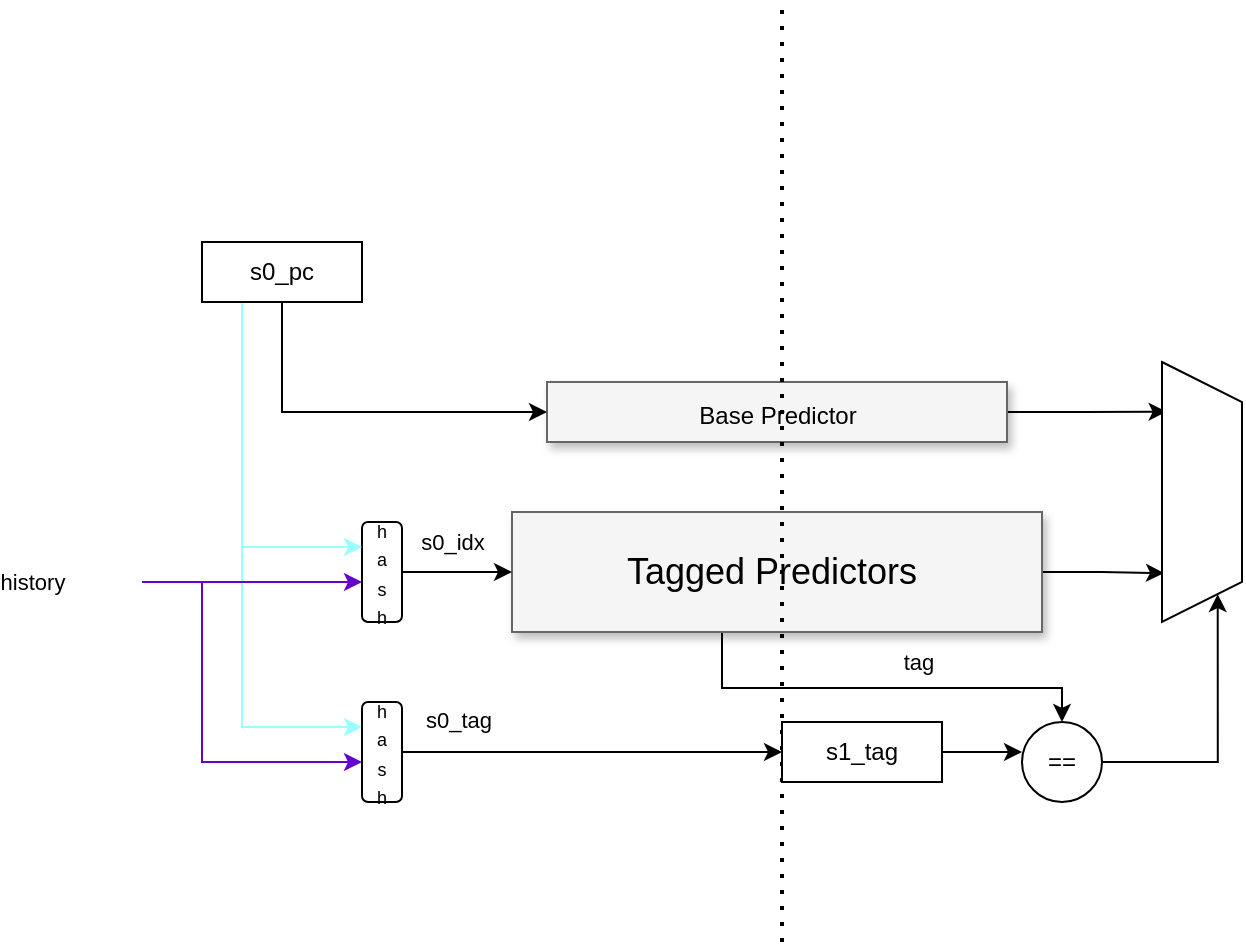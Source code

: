 <mxfile version="21.7.5" type="device">
  <diagram name="Page-1" id="90a13364-a465-7bf4-72fc-28e22215d7a0">
    <mxGraphModel dx="873" dy="518" grid="1" gridSize="10" guides="1" tooltips="1" connect="1" arrows="1" fold="1" page="1" pageScale="1.5" pageWidth="1169" pageHeight="826" background="none" math="0" shadow="0">
      <root>
        <mxCell id="0" style=";html=1;" />
        <mxCell id="1" style=";html=1;" parent="0" />
        <mxCell id="zySJ5oDwE34yqT-NRLwS-50" style="edgeStyle=orthogonalEdgeStyle;rounded=0;orthogonalLoop=1;jettySize=auto;html=1;exitX=1;exitY=0.5;exitDx=0;exitDy=0;entryX=0.191;entryY=0.942;entryDx=0;entryDy=0;entryPerimeter=0;" edge="1" parent="1" source="3a17f1ce550125da-10" target="zySJ5oDwE34yqT-NRLwS-48">
          <mxGeometry relative="1" as="geometry" />
        </mxCell>
        <mxCell id="3a17f1ce550125da-10" value="&lt;font style=&quot;font-size: 12px;&quot;&gt;Base Predictor&lt;/font&gt;" style="whiteSpace=wrap;html=1;shadow=1;fontSize=18;fillColor=#f5f5f5;strokeColor=#666666;" parent="1" vertex="1">
          <mxGeometry x="572.5" y="690" width="230" height="30" as="geometry" />
        </mxCell>
        <mxCell id="zySJ5oDwE34yqT-NRLwS-41" style="edgeStyle=orthogonalEdgeStyle;rounded=0;orthogonalLoop=1;jettySize=auto;html=1;exitX=0.5;exitY=1;exitDx=0;exitDy=0;entryX=0.5;entryY=0;entryDx=0;entryDy=0;" edge="1" parent="1" target="zySJ5oDwE34yqT-NRLwS-44">
          <mxGeometry relative="1" as="geometry">
            <mxPoint x="820" y="860" as="targetPoint" />
            <mxPoint x="660" y="815" as="sourcePoint" />
            <Array as="points">
              <mxPoint x="660" y="843" />
              <mxPoint x="830" y="843" />
            </Array>
          </mxGeometry>
        </mxCell>
        <mxCell id="zySJ5oDwE34yqT-NRLwS-45" value="tag" style="edgeLabel;html=1;align=center;verticalAlign=middle;resizable=0;points=[];" vertex="1" connectable="0" parent="zySJ5oDwE34yqT-NRLwS-41">
          <mxGeometry x="0.174" y="3" relative="1" as="geometry">
            <mxPoint y="-10" as="offset" />
          </mxGeometry>
        </mxCell>
        <mxCell id="zySJ5oDwE34yqT-NRLwS-52" style="edgeStyle=orthogonalEdgeStyle;rounded=0;orthogonalLoop=1;jettySize=auto;html=1;exitX=1;exitY=0.5;exitDx=0;exitDy=0;entryX=0.812;entryY=0.975;entryDx=0;entryDy=0;entryPerimeter=0;" edge="1" parent="1" source="zySJ5oDwE34yqT-NRLwS-4" target="zySJ5oDwE34yqT-NRLwS-48">
          <mxGeometry relative="1" as="geometry" />
        </mxCell>
        <mxCell id="zySJ5oDwE34yqT-NRLwS-4" value="Tagged Predictors&amp;nbsp;" style="whiteSpace=wrap;html=1;shadow=1;fontSize=18;fillColor=#f5f5f5;strokeColor=#666666;" vertex="1" parent="1">
          <mxGeometry x="555" y="755" width="265" height="60" as="geometry" />
        </mxCell>
        <mxCell id="zySJ5oDwE34yqT-NRLwS-27" style="edgeStyle=orthogonalEdgeStyle;rounded=0;orthogonalLoop=1;jettySize=auto;html=1;" edge="1" parent="1" source="zySJ5oDwE34yqT-NRLwS-7" target="zySJ5oDwE34yqT-NRLwS-4">
          <mxGeometry relative="1" as="geometry" />
        </mxCell>
        <mxCell id="zySJ5oDwE34yqT-NRLwS-31" value="s0_idx" style="edgeLabel;html=1;align=center;verticalAlign=middle;resizable=0;points=[];" vertex="1" connectable="0" parent="zySJ5oDwE34yqT-NRLwS-27">
          <mxGeometry x="-0.28" y="2" relative="1" as="geometry">
            <mxPoint x="5" y="-13" as="offset" />
          </mxGeometry>
        </mxCell>
        <mxCell id="zySJ5oDwE34yqT-NRLwS-7" value="&lt;font style=&quot;font-size: 9px;&quot;&gt;h&lt;br&gt;a&lt;br&gt;s&lt;br&gt;h&lt;/font&gt;" style="rounded=1;whiteSpace=wrap;html=1;" vertex="1" parent="1">
          <mxGeometry x="480" y="760" width="20" height="50" as="geometry" />
        </mxCell>
        <mxCell id="zySJ5oDwE34yqT-NRLwS-25" style="edgeStyle=orthogonalEdgeStyle;rounded=0;orthogonalLoop=1;jettySize=auto;html=1;entryX=0;entryY=0.5;entryDx=0;entryDy=0;exitX=0.5;exitY=1;exitDx=0;exitDy=0;" edge="1" parent="1" source="zySJ5oDwE34yqT-NRLwS-24" target="3a17f1ce550125da-10">
          <mxGeometry relative="1" as="geometry" />
        </mxCell>
        <mxCell id="zySJ5oDwE34yqT-NRLwS-26" style="edgeStyle=orthogonalEdgeStyle;rounded=0;orthogonalLoop=1;jettySize=auto;html=1;entryX=0;entryY=0.25;entryDx=0;entryDy=0;exitX=0.25;exitY=1;exitDx=0;exitDy=0;strokeColor=#99FFFF;" edge="1" parent="1" source="zySJ5oDwE34yqT-NRLwS-24" target="zySJ5oDwE34yqT-NRLwS-7">
          <mxGeometry relative="1" as="geometry" />
        </mxCell>
        <mxCell id="zySJ5oDwE34yqT-NRLwS-32" style="edgeStyle=orthogonalEdgeStyle;rounded=0;orthogonalLoop=1;jettySize=auto;html=1;entryX=0;entryY=0.25;entryDx=0;entryDy=0;exitX=0.25;exitY=1;exitDx=0;exitDy=0;strokeColor=#99FFFF;" edge="1" parent="1" source="zySJ5oDwE34yqT-NRLwS-24" target="zySJ5oDwE34yqT-NRLwS-30">
          <mxGeometry relative="1" as="geometry" />
        </mxCell>
        <mxCell id="zySJ5oDwE34yqT-NRLwS-24" value="s0_pc" style="rounded=0;whiteSpace=wrap;html=1;" vertex="1" parent="1">
          <mxGeometry x="400" y="620" width="80" height="30" as="geometry" />
        </mxCell>
        <mxCell id="zySJ5oDwE34yqT-NRLwS-28" value="" style="endArrow=classic;html=1;rounded=0;strokeColor=#6600CC;" edge="1" parent="1">
          <mxGeometry width="50" height="50" relative="1" as="geometry">
            <mxPoint x="370" y="790" as="sourcePoint" />
            <mxPoint x="480" y="790" as="targetPoint" />
          </mxGeometry>
        </mxCell>
        <mxCell id="zySJ5oDwE34yqT-NRLwS-29" value="history" style="edgeLabel;html=1;align=center;verticalAlign=middle;resizable=0;points=[];" vertex="1" connectable="0" parent="zySJ5oDwE34yqT-NRLwS-28">
          <mxGeometry x="-0.385" y="-2" relative="1" as="geometry">
            <mxPoint x="-89" y="-2" as="offset" />
          </mxGeometry>
        </mxCell>
        <mxCell id="zySJ5oDwE34yqT-NRLwS-36" style="edgeStyle=orthogonalEdgeStyle;rounded=0;orthogonalLoop=1;jettySize=auto;html=1;" edge="1" parent="1" source="zySJ5oDwE34yqT-NRLwS-30">
          <mxGeometry relative="1" as="geometry">
            <mxPoint x="690" y="875" as="targetPoint" />
          </mxGeometry>
        </mxCell>
        <mxCell id="zySJ5oDwE34yqT-NRLwS-30" value="&lt;font style=&quot;font-size: 9px;&quot;&gt;h&lt;br&gt;a&lt;br&gt;s&lt;br&gt;h&lt;/font&gt;" style="rounded=1;whiteSpace=wrap;html=1;" vertex="1" parent="1">
          <mxGeometry x="480" y="850" width="20" height="50" as="geometry" />
        </mxCell>
        <mxCell id="zySJ5oDwE34yqT-NRLwS-33" value="" style="endArrow=classic;html=1;rounded=0;strokeColor=#6600CC;" edge="1" parent="1">
          <mxGeometry width="50" height="50" relative="1" as="geometry">
            <mxPoint x="400" y="790" as="sourcePoint" />
            <mxPoint x="480" y="880" as="targetPoint" />
            <Array as="points">
              <mxPoint x="400" y="880" />
            </Array>
          </mxGeometry>
        </mxCell>
        <mxCell id="zySJ5oDwE34yqT-NRLwS-37" value="" style="endArrow=none;dashed=1;html=1;dashPattern=1 3;strokeWidth=2;rounded=0;" edge="1" parent="1">
          <mxGeometry width="50" height="50" relative="1" as="geometry">
            <mxPoint x="690" y="970" as="sourcePoint" />
            <mxPoint x="690" y="500" as="targetPoint" />
          </mxGeometry>
        </mxCell>
        <mxCell id="zySJ5oDwE34yqT-NRLwS-43" style="edgeStyle=orthogonalEdgeStyle;rounded=0;orthogonalLoop=1;jettySize=auto;html=1;" edge="1" parent="1" source="zySJ5oDwE34yqT-NRLwS-39">
          <mxGeometry relative="1" as="geometry">
            <mxPoint x="810" y="875" as="targetPoint" />
          </mxGeometry>
        </mxCell>
        <mxCell id="zySJ5oDwE34yqT-NRLwS-39" value="s1_tag" style="rounded=0;whiteSpace=wrap;html=1;" vertex="1" parent="1">
          <mxGeometry x="690" y="860" width="80" height="30" as="geometry" />
        </mxCell>
        <mxCell id="zySJ5oDwE34yqT-NRLwS-42" value="s0_tag" style="edgeLabel;html=1;align=center;verticalAlign=middle;resizable=0;points=[];" vertex="1" connectable="0" parent="1">
          <mxGeometry x="500" y="850" as="geometry">
            <mxPoint x="28" y="9" as="offset" />
          </mxGeometry>
        </mxCell>
        <mxCell id="zySJ5oDwE34yqT-NRLwS-46" style="edgeStyle=orthogonalEdgeStyle;rounded=0;orthogonalLoop=1;jettySize=auto;html=1;entryX=1;entryY=0.25;entryDx=0;entryDy=0;" edge="1" parent="1" source="zySJ5oDwE34yqT-NRLwS-44" target="zySJ5oDwE34yqT-NRLwS-48">
          <mxGeometry relative="1" as="geometry">
            <mxPoint x="900" y="830" as="targetPoint" />
          </mxGeometry>
        </mxCell>
        <mxCell id="zySJ5oDwE34yqT-NRLwS-44" value="==" style="ellipse;whiteSpace=wrap;html=1;aspect=fixed;" vertex="1" parent="1">
          <mxGeometry x="810" y="860" width="40" height="40" as="geometry" />
        </mxCell>
        <mxCell id="zySJ5oDwE34yqT-NRLwS-48" value="" style="shape=trapezoid;perimeter=trapezoidPerimeter;whiteSpace=wrap;html=1;fixedSize=1;rotation=90;" vertex="1" parent="1">
          <mxGeometry x="835" y="725" width="130" height="40" as="geometry" />
        </mxCell>
      </root>
    </mxGraphModel>
  </diagram>
</mxfile>
